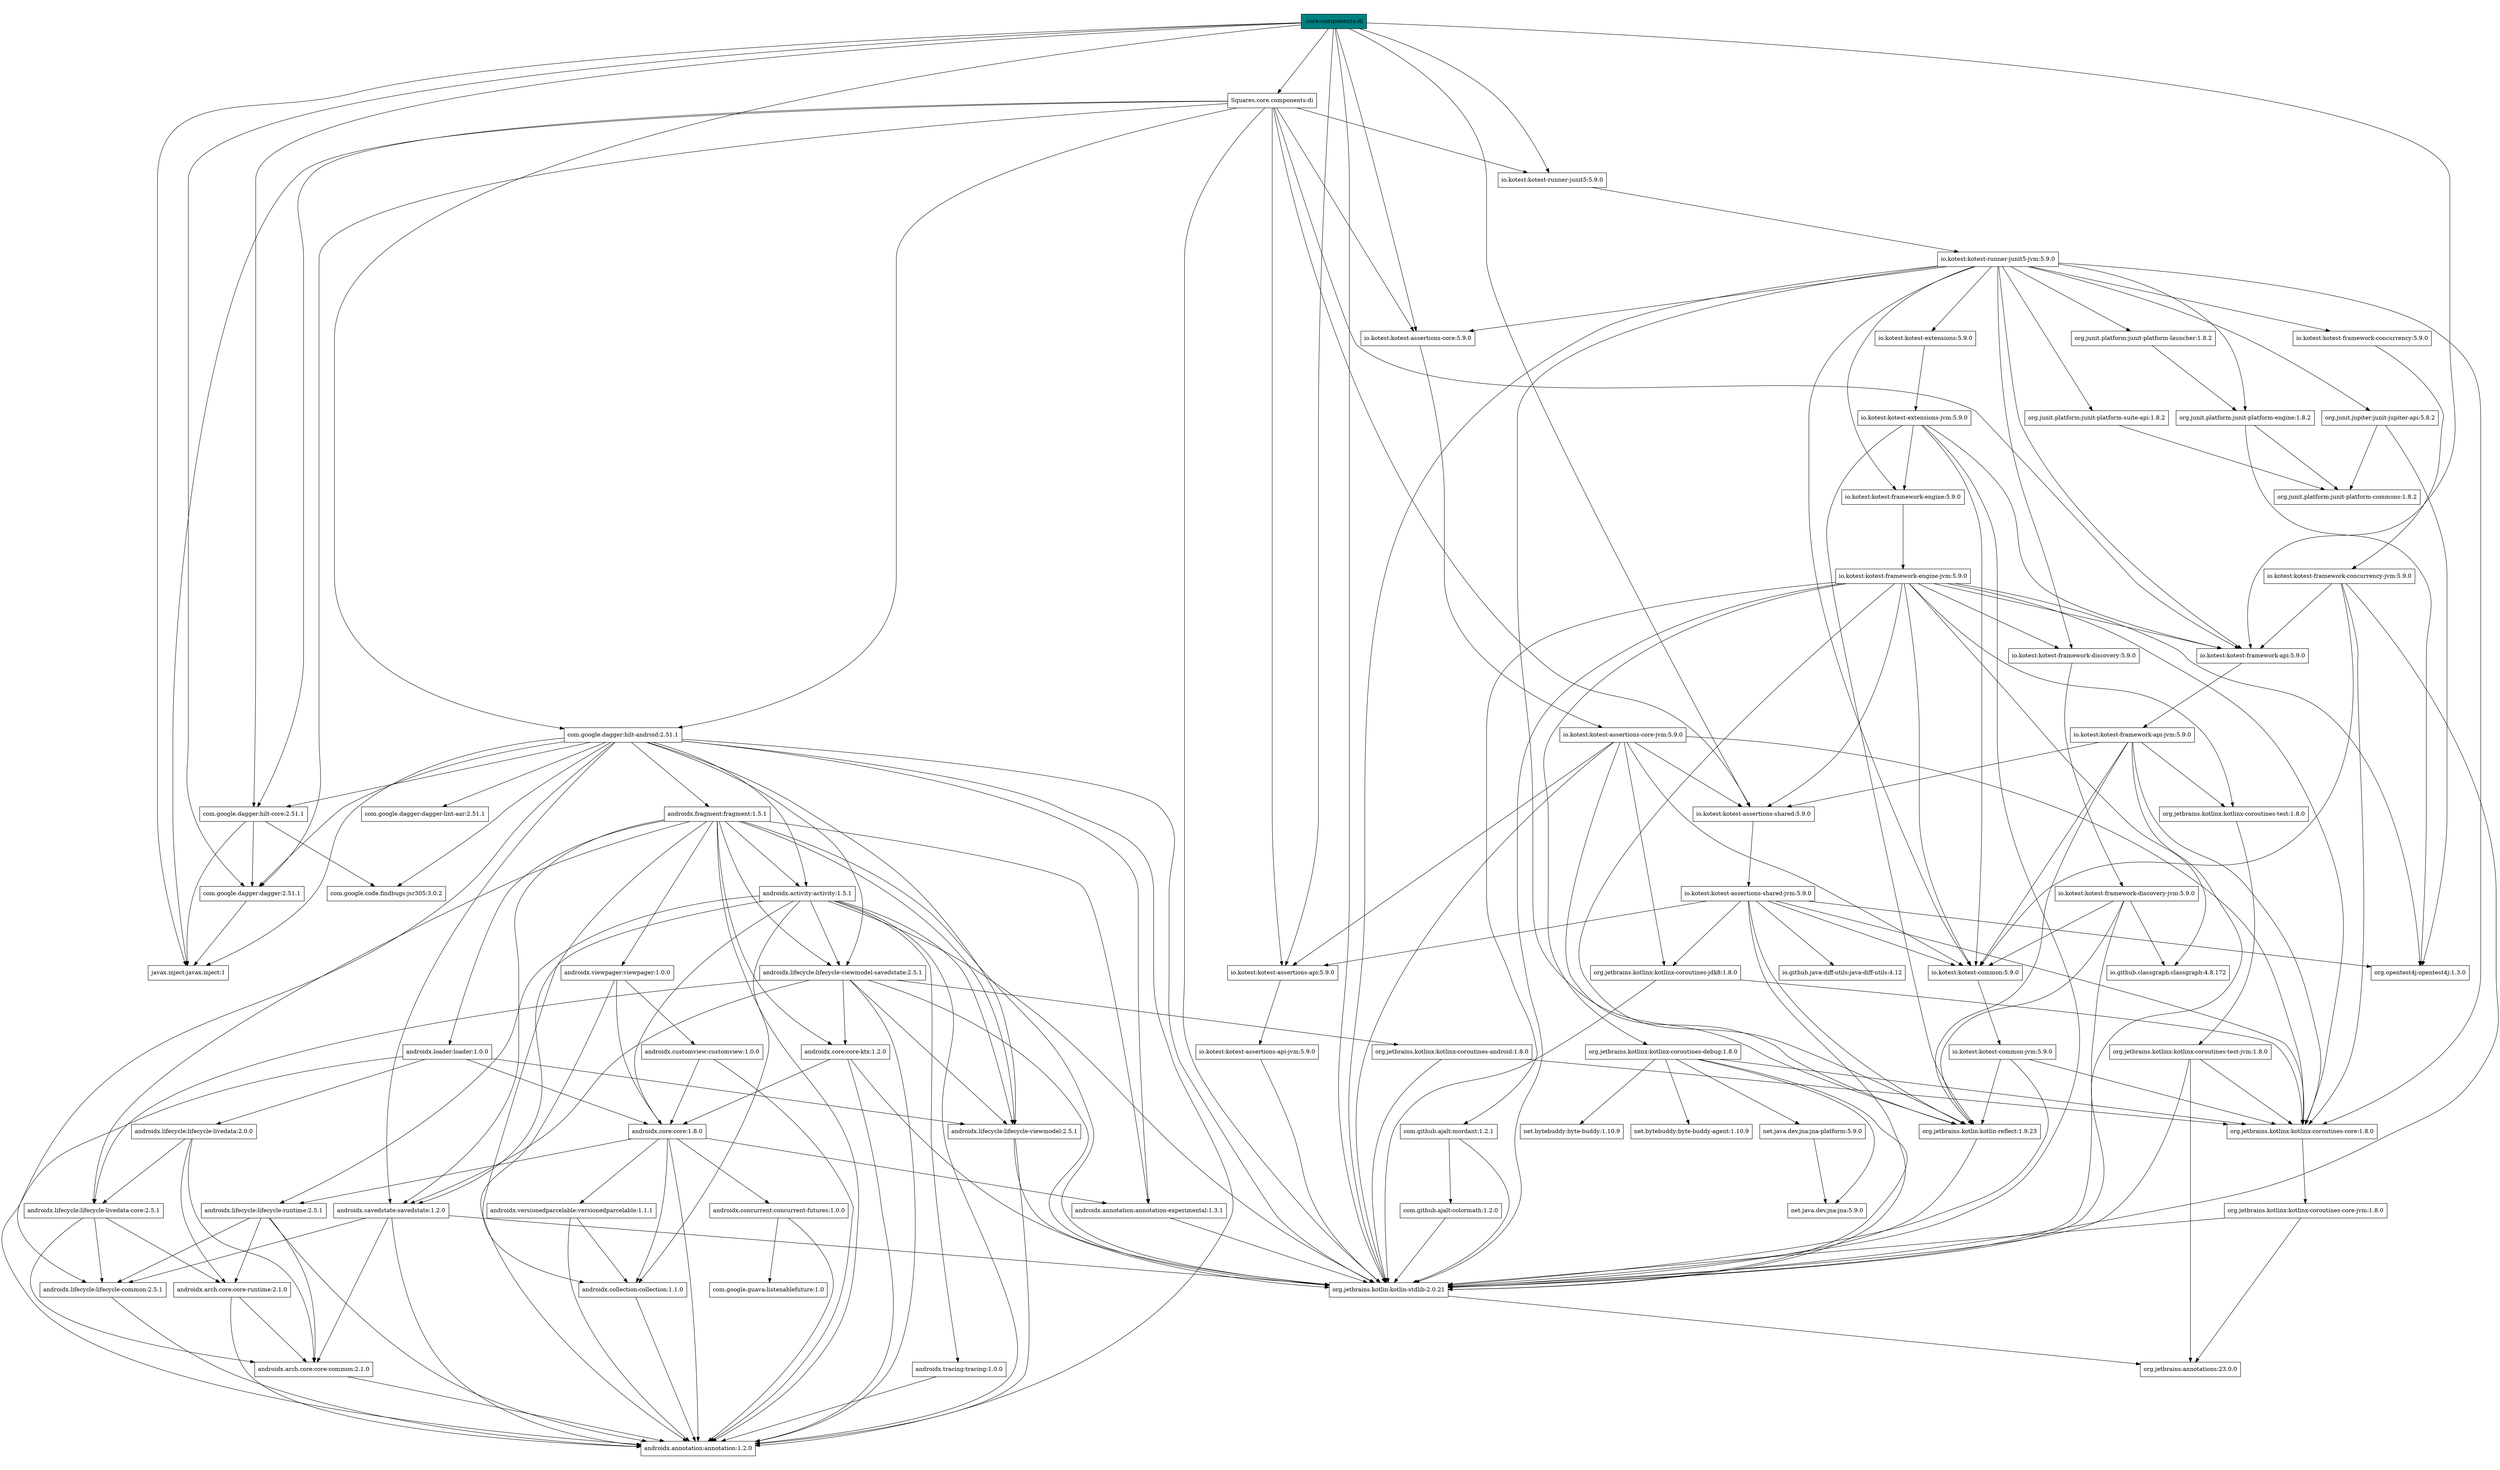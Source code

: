 strict digraph DependencyGraph {
  ratio=0.6;
  node [shape=box];

  ":core:components:di" [style=filled fillcolor="#008080"];

  ":core:components:di" -> "Squares.core.components:di";
  ":core:components:di" -> "com.google.dagger:dagger:2.51.1";
  ":core:components:di" -> "com.google.dagger:hilt-android:2.51.1";
  ":core:components:di" -> "com.google.dagger:hilt-core:2.51.1";
  ":core:components:di" -> "io.kotest:kotest-assertions-api:5.9.0";
  ":core:components:di" -> "io.kotest:kotest-assertions-core:5.9.0";
  ":core:components:di" -> "io.kotest:kotest-assertions-shared:5.9.0";
  ":core:components:di" -> "io.kotest:kotest-framework-api:5.9.0";
  ":core:components:di" -> "io.kotest:kotest-runner-junit5:5.9.0";
  ":core:components:di" -> "javax.inject:javax.inject:1";
  ":core:components:di" -> "org.jetbrains.kotlin:kotlin-stdlib:2.0.21";
  "Squares.core.components:di" -> "com.google.dagger:dagger:2.51.1";
  "Squares.core.components:di" -> "com.google.dagger:hilt-android:2.51.1";
  "Squares.core.components:di" -> "com.google.dagger:hilt-core:2.51.1";
  "Squares.core.components:di" -> "io.kotest:kotest-assertions-api:5.9.0";
  "Squares.core.components:di" -> "io.kotest:kotest-assertions-core:5.9.0";
  "Squares.core.components:di" -> "io.kotest:kotest-assertions-shared:5.9.0";
  "Squares.core.components:di" -> "io.kotest:kotest-framework-api:5.9.0";
  "Squares.core.components:di" -> "io.kotest:kotest-runner-junit5:5.9.0";
  "Squares.core.components:di" -> "javax.inject:javax.inject:1";
  "Squares.core.components:di" -> "org.jetbrains.kotlin:kotlin-stdlib:2.0.21";
  "com.google.dagger:dagger:2.51.1" -> "javax.inject:javax.inject:1";
  "com.google.dagger:hilt-android:2.51.1" -> "androidx.activity:activity:1.5.1";
  "com.google.dagger:hilt-android:2.51.1" -> "androidx.annotation:annotation:1.2.0";
  "com.google.dagger:hilt-android:2.51.1" -> "androidx.annotation:annotation-experimental:1.3.1";
  "com.google.dagger:hilt-android:2.51.1" -> "androidx.fragment:fragment:1.5.1";
  "com.google.dagger:hilt-android:2.51.1" -> "androidx.lifecycle:lifecycle-common:2.5.1";
  "com.google.dagger:hilt-android:2.51.1" -> "androidx.lifecycle:lifecycle-viewmodel:2.5.1";
  "com.google.dagger:hilt-android:2.51.1" -> "androidx.lifecycle:lifecycle-viewmodel-savedstate:2.5.1";
  "com.google.dagger:hilt-android:2.51.1" -> "androidx.savedstate:savedstate:1.2.0";
  "com.google.dagger:hilt-android:2.51.1" -> "com.google.code.findbugs:jsr305:3.0.2";
  "com.google.dagger:hilt-android:2.51.1" -> "com.google.dagger:dagger:2.51.1";
  "com.google.dagger:hilt-android:2.51.1" -> "com.google.dagger:dagger-lint-aar:2.51.1";
  "com.google.dagger:hilt-android:2.51.1" -> "com.google.dagger:hilt-core:2.51.1";
  "com.google.dagger:hilt-android:2.51.1" -> "javax.inject:javax.inject:1";
  "com.google.dagger:hilt-android:2.51.1" -> "org.jetbrains.kotlin:kotlin-stdlib:2.0.21";
  "androidx.activity:activity:1.5.1" -> "androidx.annotation:annotation:1.2.0";
  "androidx.activity:activity:1.5.1" -> "androidx.collection:collection:1.1.0";
  "androidx.activity:activity:1.5.1" -> "androidx.core:core:1.8.0";
  "androidx.activity:activity:1.5.1" -> "androidx.lifecycle:lifecycle-runtime:2.5.1";
  "androidx.activity:activity:1.5.1" -> "androidx.lifecycle:lifecycle-viewmodel:2.5.1";
  "androidx.activity:activity:1.5.1" -> "androidx.lifecycle:lifecycle-viewmodel-savedstate:2.5.1";
  "androidx.activity:activity:1.5.1" -> "androidx.savedstate:savedstate:1.2.0";
  "androidx.activity:activity:1.5.1" -> "androidx.tracing:tracing:1.0.0";
  "androidx.activity:activity:1.5.1" -> "org.jetbrains.kotlin:kotlin-stdlib:2.0.21";
  "androidx.collection:collection:1.1.0" -> "androidx.annotation:annotation:1.2.0";
  "androidx.core:core:1.8.0" -> "androidx.annotation:annotation:1.2.0";
  "androidx.core:core:1.8.0" -> "androidx.annotation:annotation-experimental:1.3.1";
  "androidx.core:core:1.8.0" -> "androidx.collection:collection:1.1.0";
  "androidx.core:core:1.8.0" -> "androidx.concurrent:concurrent-futures:1.0.0";
  "androidx.core:core:1.8.0" -> "androidx.lifecycle:lifecycle-runtime:2.5.1";
  "androidx.core:core:1.8.0" -> "androidx.versionedparcelable:versionedparcelable:1.1.1";
  "androidx.annotation:annotation-experimental:1.3.1" -> "org.jetbrains.kotlin:kotlin-stdlib:2.0.21";
  "org.jetbrains.kotlin:kotlin-stdlib:2.0.21" -> "org.jetbrains:annotations:23.0.0";
  "androidx.concurrent:concurrent-futures:1.0.0" -> "androidx.annotation:annotation:1.2.0";
  "androidx.concurrent:concurrent-futures:1.0.0" -> "com.google.guava:listenablefuture:1.0";
  "androidx.lifecycle:lifecycle-runtime:2.5.1" -> "androidx.annotation:annotation:1.2.0";
  "androidx.lifecycle:lifecycle-runtime:2.5.1" -> "androidx.arch.core:core-common:2.1.0";
  "androidx.lifecycle:lifecycle-runtime:2.5.1" -> "androidx.arch.core:core-runtime:2.1.0";
  "androidx.lifecycle:lifecycle-runtime:2.5.1" -> "androidx.lifecycle:lifecycle-common:2.5.1";
  "androidx.arch.core:core-common:2.1.0" -> "androidx.annotation:annotation:1.2.0";
  "androidx.arch.core:core-runtime:2.1.0" -> "androidx.annotation:annotation:1.2.0";
  "androidx.arch.core:core-runtime:2.1.0" -> "androidx.arch.core:core-common:2.1.0";
  "androidx.lifecycle:lifecycle-common:2.5.1" -> "androidx.annotation:annotation:1.2.0";
  "androidx.versionedparcelable:versionedparcelable:1.1.1" -> "androidx.annotation:annotation:1.2.0";
  "androidx.versionedparcelable:versionedparcelable:1.1.1" -> "androidx.collection:collection:1.1.0";
  "androidx.lifecycle:lifecycle-viewmodel:2.5.1" -> "androidx.annotation:annotation:1.2.0";
  "androidx.lifecycle:lifecycle-viewmodel:2.5.1" -> "org.jetbrains.kotlin:kotlin-stdlib:2.0.21";
  "androidx.lifecycle:lifecycle-viewmodel-savedstate:2.5.1" -> "androidx.annotation:annotation:1.2.0";
  "androidx.lifecycle:lifecycle-viewmodel-savedstate:2.5.1" -> "androidx.core:core-ktx:1.2.0";
  "androidx.lifecycle:lifecycle-viewmodel-savedstate:2.5.1" -> "androidx.lifecycle:lifecycle-livedata-core:2.5.1";
  "androidx.lifecycle:lifecycle-viewmodel-savedstate:2.5.1" -> "androidx.lifecycle:lifecycle-viewmodel:2.5.1";
  "androidx.lifecycle:lifecycle-viewmodel-savedstate:2.5.1" -> "androidx.savedstate:savedstate:1.2.0";
  "androidx.lifecycle:lifecycle-viewmodel-savedstate:2.5.1" -> "org.jetbrains.kotlin:kotlin-stdlib:2.0.21";
  "androidx.lifecycle:lifecycle-viewmodel-savedstate:2.5.1" -> "org.jetbrains.kotlinx:kotlinx-coroutines-android:1.8.0";
  "androidx.core:core-ktx:1.2.0" -> "androidx.annotation:annotation:1.2.0";
  "androidx.core:core-ktx:1.2.0" -> "androidx.core:core:1.8.0";
  "androidx.core:core-ktx:1.2.0" -> "org.jetbrains.kotlin:kotlin-stdlib:2.0.21";
  "androidx.lifecycle:lifecycle-livedata-core:2.5.1" -> "androidx.arch.core:core-common:2.1.0";
  "androidx.lifecycle:lifecycle-livedata-core:2.5.1" -> "androidx.arch.core:core-runtime:2.1.0";
  "androidx.lifecycle:lifecycle-livedata-core:2.5.1" -> "androidx.lifecycle:lifecycle-common:2.5.1";
  "androidx.savedstate:savedstate:1.2.0" -> "androidx.annotation:annotation:1.2.0";
  "androidx.savedstate:savedstate:1.2.0" -> "androidx.arch.core:core-common:2.1.0";
  "androidx.savedstate:savedstate:1.2.0" -> "androidx.lifecycle:lifecycle-common:2.5.1";
  "androidx.savedstate:savedstate:1.2.0" -> "org.jetbrains.kotlin:kotlin-stdlib:2.0.21";
  "org.jetbrains.kotlinx:kotlinx-coroutines-android:1.8.0" -> "org.jetbrains.kotlin:kotlin-stdlib:2.0.21";
  "org.jetbrains.kotlinx:kotlinx-coroutines-android:1.8.0" -> "org.jetbrains.kotlinx:kotlinx-coroutines-core:1.8.0";
  "org.jetbrains.kotlinx:kotlinx-coroutines-core:1.8.0" -> "org.jetbrains.kotlinx:kotlinx-coroutines-core-jvm:1.8.0";
  "org.jetbrains.kotlinx:kotlinx-coroutines-core-jvm:1.8.0" -> "org.jetbrains.kotlin:kotlin-stdlib:2.0.21";
  "org.jetbrains.kotlinx:kotlinx-coroutines-core-jvm:1.8.0" -> "org.jetbrains:annotations:23.0.0";
  "androidx.tracing:tracing:1.0.0" -> "androidx.annotation:annotation:1.2.0";
  "androidx.fragment:fragment:1.5.1" -> "androidx.activity:activity:1.5.1";
  "androidx.fragment:fragment:1.5.1" -> "androidx.annotation:annotation:1.2.0";
  "androidx.fragment:fragment:1.5.1" -> "androidx.annotation:annotation-experimental:1.3.1";
  "androidx.fragment:fragment:1.5.1" -> "androidx.collection:collection:1.1.0";
  "androidx.fragment:fragment:1.5.1" -> "androidx.core:core-ktx:1.2.0";
  "androidx.fragment:fragment:1.5.1" -> "androidx.lifecycle:lifecycle-livedata-core:2.5.1";
  "androidx.fragment:fragment:1.5.1" -> "androidx.lifecycle:lifecycle-viewmodel:2.5.1";
  "androidx.fragment:fragment:1.5.1" -> "androidx.lifecycle:lifecycle-viewmodel-savedstate:2.5.1";
  "androidx.fragment:fragment:1.5.1" -> "androidx.loader:loader:1.0.0";
  "androidx.fragment:fragment:1.5.1" -> "androidx.savedstate:savedstate:1.2.0";
  "androidx.fragment:fragment:1.5.1" -> "androidx.viewpager:viewpager:1.0.0";
  "androidx.fragment:fragment:1.5.1" -> "org.jetbrains.kotlin:kotlin-stdlib:2.0.21";
  "androidx.loader:loader:1.0.0" -> "androidx.annotation:annotation:1.2.0";
  "androidx.loader:loader:1.0.0" -> "androidx.core:core:1.8.0";
  "androidx.loader:loader:1.0.0" -> "androidx.lifecycle:lifecycle-livedata:2.0.0";
  "androidx.loader:loader:1.0.0" -> "androidx.lifecycle:lifecycle-viewmodel:2.5.1";
  "androidx.lifecycle:lifecycle-livedata:2.0.0" -> "androidx.arch.core:core-common:2.1.0";
  "androidx.lifecycle:lifecycle-livedata:2.0.0" -> "androidx.arch.core:core-runtime:2.1.0";
  "androidx.lifecycle:lifecycle-livedata:2.0.0" -> "androidx.lifecycle:lifecycle-livedata-core:2.5.1";
  "androidx.viewpager:viewpager:1.0.0" -> "androidx.annotation:annotation:1.2.0";
  "androidx.viewpager:viewpager:1.0.0" -> "androidx.core:core:1.8.0";
  "androidx.viewpager:viewpager:1.0.0" -> "androidx.customview:customview:1.0.0";
  "androidx.customview:customview:1.0.0" -> "androidx.annotation:annotation:1.2.0";
  "androidx.customview:customview:1.0.0" -> "androidx.core:core:1.8.0";
  "com.google.dagger:hilt-core:2.51.1" -> "com.google.code.findbugs:jsr305:3.0.2";
  "com.google.dagger:hilt-core:2.51.1" -> "com.google.dagger:dagger:2.51.1";
  "com.google.dagger:hilt-core:2.51.1" -> "javax.inject:javax.inject:1";
  "io.kotest:kotest-assertions-api:5.9.0" -> "io.kotest:kotest-assertions-api-jvm:5.9.0";
  "io.kotest:kotest-assertions-api-jvm:5.9.0" -> "org.jetbrains.kotlin:kotlin-stdlib:2.0.21";
  "io.kotest:kotest-assertions-core:5.9.0" -> "io.kotest:kotest-assertions-core-jvm:5.9.0";
  "io.kotest:kotest-assertions-core-jvm:5.9.0" -> "io.kotest:kotest-assertions-api:5.9.0";
  "io.kotest:kotest-assertions-core-jvm:5.9.0" -> "io.kotest:kotest-assertions-shared:5.9.0";
  "io.kotest:kotest-assertions-core-jvm:5.9.0" -> "io.kotest:kotest-common:5.9.0";
  "io.kotest:kotest-assertions-core-jvm:5.9.0" -> "org.jetbrains.kotlin:kotlin-reflect:1.9.23";
  "io.kotest:kotest-assertions-core-jvm:5.9.0" -> "org.jetbrains.kotlin:kotlin-stdlib:2.0.21";
  "io.kotest:kotest-assertions-core-jvm:5.9.0" -> "org.jetbrains.kotlinx:kotlinx-coroutines-core:1.8.0";
  "io.kotest:kotest-assertions-core-jvm:5.9.0" -> "org.jetbrains.kotlinx:kotlinx-coroutines-jdk8:1.8.0";
  "io.kotest:kotest-assertions-shared:5.9.0" -> "io.kotest:kotest-assertions-shared-jvm:5.9.0";
  "io.kotest:kotest-assertions-shared-jvm:5.9.0" -> "io.github.java-diff-utils:java-diff-utils:4.12";
  "io.kotest:kotest-assertions-shared-jvm:5.9.0" -> "io.kotest:kotest-assertions-api:5.9.0";
  "io.kotest:kotest-assertions-shared-jvm:5.9.0" -> "io.kotest:kotest-common:5.9.0";
  "io.kotest:kotest-assertions-shared-jvm:5.9.0" -> "org.jetbrains.kotlin:kotlin-reflect:1.9.23";
  "io.kotest:kotest-assertions-shared-jvm:5.9.0" -> "org.jetbrains.kotlin:kotlin-stdlib:2.0.21";
  "io.kotest:kotest-assertions-shared-jvm:5.9.0" -> "org.jetbrains.kotlinx:kotlinx-coroutines-core:1.8.0";
  "io.kotest:kotest-assertions-shared-jvm:5.9.0" -> "org.jetbrains.kotlinx:kotlinx-coroutines-jdk8:1.8.0";
  "io.kotest:kotest-assertions-shared-jvm:5.9.0" -> "org.opentest4j:opentest4j:1.3.0";
  "io.kotest:kotest-common:5.9.0" -> "io.kotest:kotest-common-jvm:5.9.0";
  "io.kotest:kotest-common-jvm:5.9.0" -> "org.jetbrains.kotlin:kotlin-reflect:1.9.23";
  "io.kotest:kotest-common-jvm:5.9.0" -> "org.jetbrains.kotlin:kotlin-stdlib:2.0.21";
  "io.kotest:kotest-common-jvm:5.9.0" -> "org.jetbrains.kotlinx:kotlinx-coroutines-core:1.8.0";
  "org.jetbrains.kotlin:kotlin-reflect:1.9.23" -> "org.jetbrains.kotlin:kotlin-stdlib:2.0.21";
  "org.jetbrains.kotlinx:kotlinx-coroutines-jdk8:1.8.0" -> "org.jetbrains.kotlin:kotlin-stdlib:2.0.21";
  "org.jetbrains.kotlinx:kotlinx-coroutines-jdk8:1.8.0" -> "org.jetbrains.kotlinx:kotlinx-coroutines-core:1.8.0";
  "io.kotest:kotest-framework-api:5.9.0" -> "io.kotest:kotest-framework-api-jvm:5.9.0";
  "io.kotest:kotest-framework-api-jvm:5.9.0" -> "io.kotest:kotest-assertions-shared:5.9.0";
  "io.kotest:kotest-framework-api-jvm:5.9.0" -> "io.kotest:kotest-common:5.9.0";
  "io.kotest:kotest-framework-api-jvm:5.9.0" -> "org.jetbrains.kotlin:kotlin-reflect:1.9.23";
  "io.kotest:kotest-framework-api-jvm:5.9.0" -> "org.jetbrains.kotlin:kotlin-stdlib:2.0.21";
  "io.kotest:kotest-framework-api-jvm:5.9.0" -> "org.jetbrains.kotlinx:kotlinx-coroutines-core:1.8.0";
  "io.kotest:kotest-framework-api-jvm:5.9.0" -> "org.jetbrains.kotlinx:kotlinx-coroutines-test:1.8.0";
  "org.jetbrains.kotlinx:kotlinx-coroutines-test:1.8.0" -> "org.jetbrains.kotlinx:kotlinx-coroutines-test-jvm:1.8.0";
  "org.jetbrains.kotlinx:kotlinx-coroutines-test-jvm:1.8.0" -> "org.jetbrains.kotlin:kotlin-stdlib:2.0.21";
  "org.jetbrains.kotlinx:kotlinx-coroutines-test-jvm:1.8.0" -> "org.jetbrains.kotlinx:kotlinx-coroutines-core:1.8.0";
  "org.jetbrains.kotlinx:kotlinx-coroutines-test-jvm:1.8.0" -> "org.jetbrains:annotations:23.0.0";
  "io.kotest:kotest-runner-junit5:5.9.0" -> "io.kotest:kotest-runner-junit5-jvm:5.9.0";
  "io.kotest:kotest-runner-junit5-jvm:5.9.0" -> "io.kotest:kotest-assertions-core:5.9.0";
  "io.kotest:kotest-runner-junit5-jvm:5.9.0" -> "io.kotest:kotest-common:5.9.0";
  "io.kotest:kotest-runner-junit5-jvm:5.9.0" -> "io.kotest:kotest-extensions:5.9.0";
  "io.kotest:kotest-runner-junit5-jvm:5.9.0" -> "io.kotest:kotest-framework-api:5.9.0";
  "io.kotest:kotest-runner-junit5-jvm:5.9.0" -> "io.kotest:kotest-framework-concurrency:5.9.0";
  "io.kotest:kotest-runner-junit5-jvm:5.9.0" -> "io.kotest:kotest-framework-discovery:5.9.0";
  "io.kotest:kotest-runner-junit5-jvm:5.9.0" -> "io.kotest:kotest-framework-engine:5.9.0";
  "io.kotest:kotest-runner-junit5-jvm:5.9.0" -> "org.jetbrains.kotlin:kotlin-reflect:1.9.23";
  "io.kotest:kotest-runner-junit5-jvm:5.9.0" -> "org.jetbrains.kotlin:kotlin-stdlib:2.0.21";
  "io.kotest:kotest-runner-junit5-jvm:5.9.0" -> "org.jetbrains.kotlinx:kotlinx-coroutines-core:1.8.0";
  "io.kotest:kotest-runner-junit5-jvm:5.9.0" -> "org.junit.jupiter:junit-jupiter-api:5.8.2";
  "io.kotest:kotest-runner-junit5-jvm:5.9.0" -> "org.junit.platform:junit-platform-engine:1.8.2";
  "io.kotest:kotest-runner-junit5-jvm:5.9.0" -> "org.junit.platform:junit-platform-launcher:1.8.2";
  "io.kotest:kotest-runner-junit5-jvm:5.9.0" -> "org.junit.platform:junit-platform-suite-api:1.8.2";
  "io.kotest:kotest-extensions:5.9.0" -> "io.kotest:kotest-extensions-jvm:5.9.0";
  "io.kotest:kotest-extensions-jvm:5.9.0" -> "io.kotest:kotest-common:5.9.0";
  "io.kotest:kotest-extensions-jvm:5.9.0" -> "io.kotest:kotest-framework-api:5.9.0";
  "io.kotest:kotest-extensions-jvm:5.9.0" -> "io.kotest:kotest-framework-engine:5.9.0";
  "io.kotest:kotest-extensions-jvm:5.9.0" -> "org.jetbrains.kotlin:kotlin-reflect:1.9.23";
  "io.kotest:kotest-extensions-jvm:5.9.0" -> "org.jetbrains.kotlin:kotlin-stdlib:2.0.21";
  "io.kotest:kotest-framework-engine:5.9.0" -> "io.kotest:kotest-framework-engine-jvm:5.9.0";
  "io.kotest:kotest-framework-engine-jvm:5.9.0" -> "com.github.ajalt:mordant:1.2.1";
  "io.kotest:kotest-framework-engine-jvm:5.9.0" -> "io.github.classgraph:classgraph:4.8.172";
  "io.kotest:kotest-framework-engine-jvm:5.9.0" -> "io.kotest:kotest-assertions-shared:5.9.0";
  "io.kotest:kotest-framework-engine-jvm:5.9.0" -> "io.kotest:kotest-common:5.9.0";
  "io.kotest:kotest-framework-engine-jvm:5.9.0" -> "io.kotest:kotest-framework-api:5.9.0";
  "io.kotest:kotest-framework-engine-jvm:5.9.0" -> "io.kotest:kotest-framework-discovery:5.9.0";
  "io.kotest:kotest-framework-engine-jvm:5.9.0" -> "org.jetbrains.kotlin:kotlin-reflect:1.9.23";
  "io.kotest:kotest-framework-engine-jvm:5.9.0" -> "org.jetbrains.kotlin:kotlin-stdlib:2.0.21";
  "io.kotest:kotest-framework-engine-jvm:5.9.0" -> "org.jetbrains.kotlinx:kotlinx-coroutines-core:1.8.0";
  "io.kotest:kotest-framework-engine-jvm:5.9.0" -> "org.jetbrains.kotlinx:kotlinx-coroutines-debug:1.8.0";
  "io.kotest:kotest-framework-engine-jvm:5.9.0" -> "org.jetbrains.kotlinx:kotlinx-coroutines-test:1.8.0";
  "io.kotest:kotest-framework-engine-jvm:5.9.0" -> "org.opentest4j:opentest4j:1.3.0";
  "com.github.ajalt:mordant:1.2.1" -> "com.github.ajalt:colormath:1.2.0";
  "com.github.ajalt:mordant:1.2.1" -> "org.jetbrains.kotlin:kotlin-stdlib:2.0.21";
  "com.github.ajalt:colormath:1.2.0" -> "org.jetbrains.kotlin:kotlin-stdlib:2.0.21";
  "io.kotest:kotest-framework-discovery:5.9.0" -> "io.kotest:kotest-framework-discovery-jvm:5.9.0";
  "io.kotest:kotest-framework-discovery-jvm:5.9.0" -> "io.github.classgraph:classgraph:4.8.172";
  "io.kotest:kotest-framework-discovery-jvm:5.9.0" -> "io.kotest:kotest-common:5.9.0";
  "io.kotest:kotest-framework-discovery-jvm:5.9.0" -> "org.jetbrains.kotlin:kotlin-reflect:1.9.23";
  "io.kotest:kotest-framework-discovery-jvm:5.9.0" -> "org.jetbrains.kotlin:kotlin-stdlib:2.0.21";
  "org.jetbrains.kotlinx:kotlinx-coroutines-debug:1.8.0" -> "net.bytebuddy:byte-buddy:1.10.9";
  "org.jetbrains.kotlinx:kotlinx-coroutines-debug:1.8.0" -> "net.bytebuddy:byte-buddy-agent:1.10.9";
  "org.jetbrains.kotlinx:kotlinx-coroutines-debug:1.8.0" -> "net.java.dev.jna:jna:5.9.0";
  "org.jetbrains.kotlinx:kotlinx-coroutines-debug:1.8.0" -> "net.java.dev.jna:jna-platform:5.9.0";
  "org.jetbrains.kotlinx:kotlinx-coroutines-debug:1.8.0" -> "org.jetbrains.kotlin:kotlin-stdlib:2.0.21";
  "org.jetbrains.kotlinx:kotlinx-coroutines-debug:1.8.0" -> "org.jetbrains.kotlinx:kotlinx-coroutines-core:1.8.0";
  "net.java.dev.jna:jna-platform:5.9.0" -> "net.java.dev.jna:jna:5.9.0";
  "io.kotest:kotest-framework-concurrency:5.9.0" -> "io.kotest:kotest-framework-concurrency-jvm:5.9.0";
  "io.kotest:kotest-framework-concurrency-jvm:5.9.0" -> "io.kotest:kotest-common:5.9.0";
  "io.kotest:kotest-framework-concurrency-jvm:5.9.0" -> "io.kotest:kotest-framework-api:5.9.0";
  "io.kotest:kotest-framework-concurrency-jvm:5.9.0" -> "org.jetbrains.kotlin:kotlin-stdlib:2.0.21";
  "io.kotest:kotest-framework-concurrency-jvm:5.9.0" -> "org.jetbrains.kotlinx:kotlinx-coroutines-core:1.8.0";
  "org.junit.jupiter:junit-jupiter-api:5.8.2" -> "org.junit.platform:junit-platform-commons:1.8.2";
  "org.junit.jupiter:junit-jupiter-api:5.8.2" -> "org.opentest4j:opentest4j:1.3.0";
  "org.junit.platform:junit-platform-engine:1.8.2" -> "org.junit.platform:junit-platform-commons:1.8.2";
  "org.junit.platform:junit-platform-engine:1.8.2" -> "org.opentest4j:opentest4j:1.3.0";
  "org.junit.platform:junit-platform-launcher:1.8.2" -> "org.junit.platform:junit-platform-engine:1.8.2";
  "org.junit.platform:junit-platform-suite-api:1.8.2" -> "org.junit.platform:junit-platform-commons:1.8.2";
}
